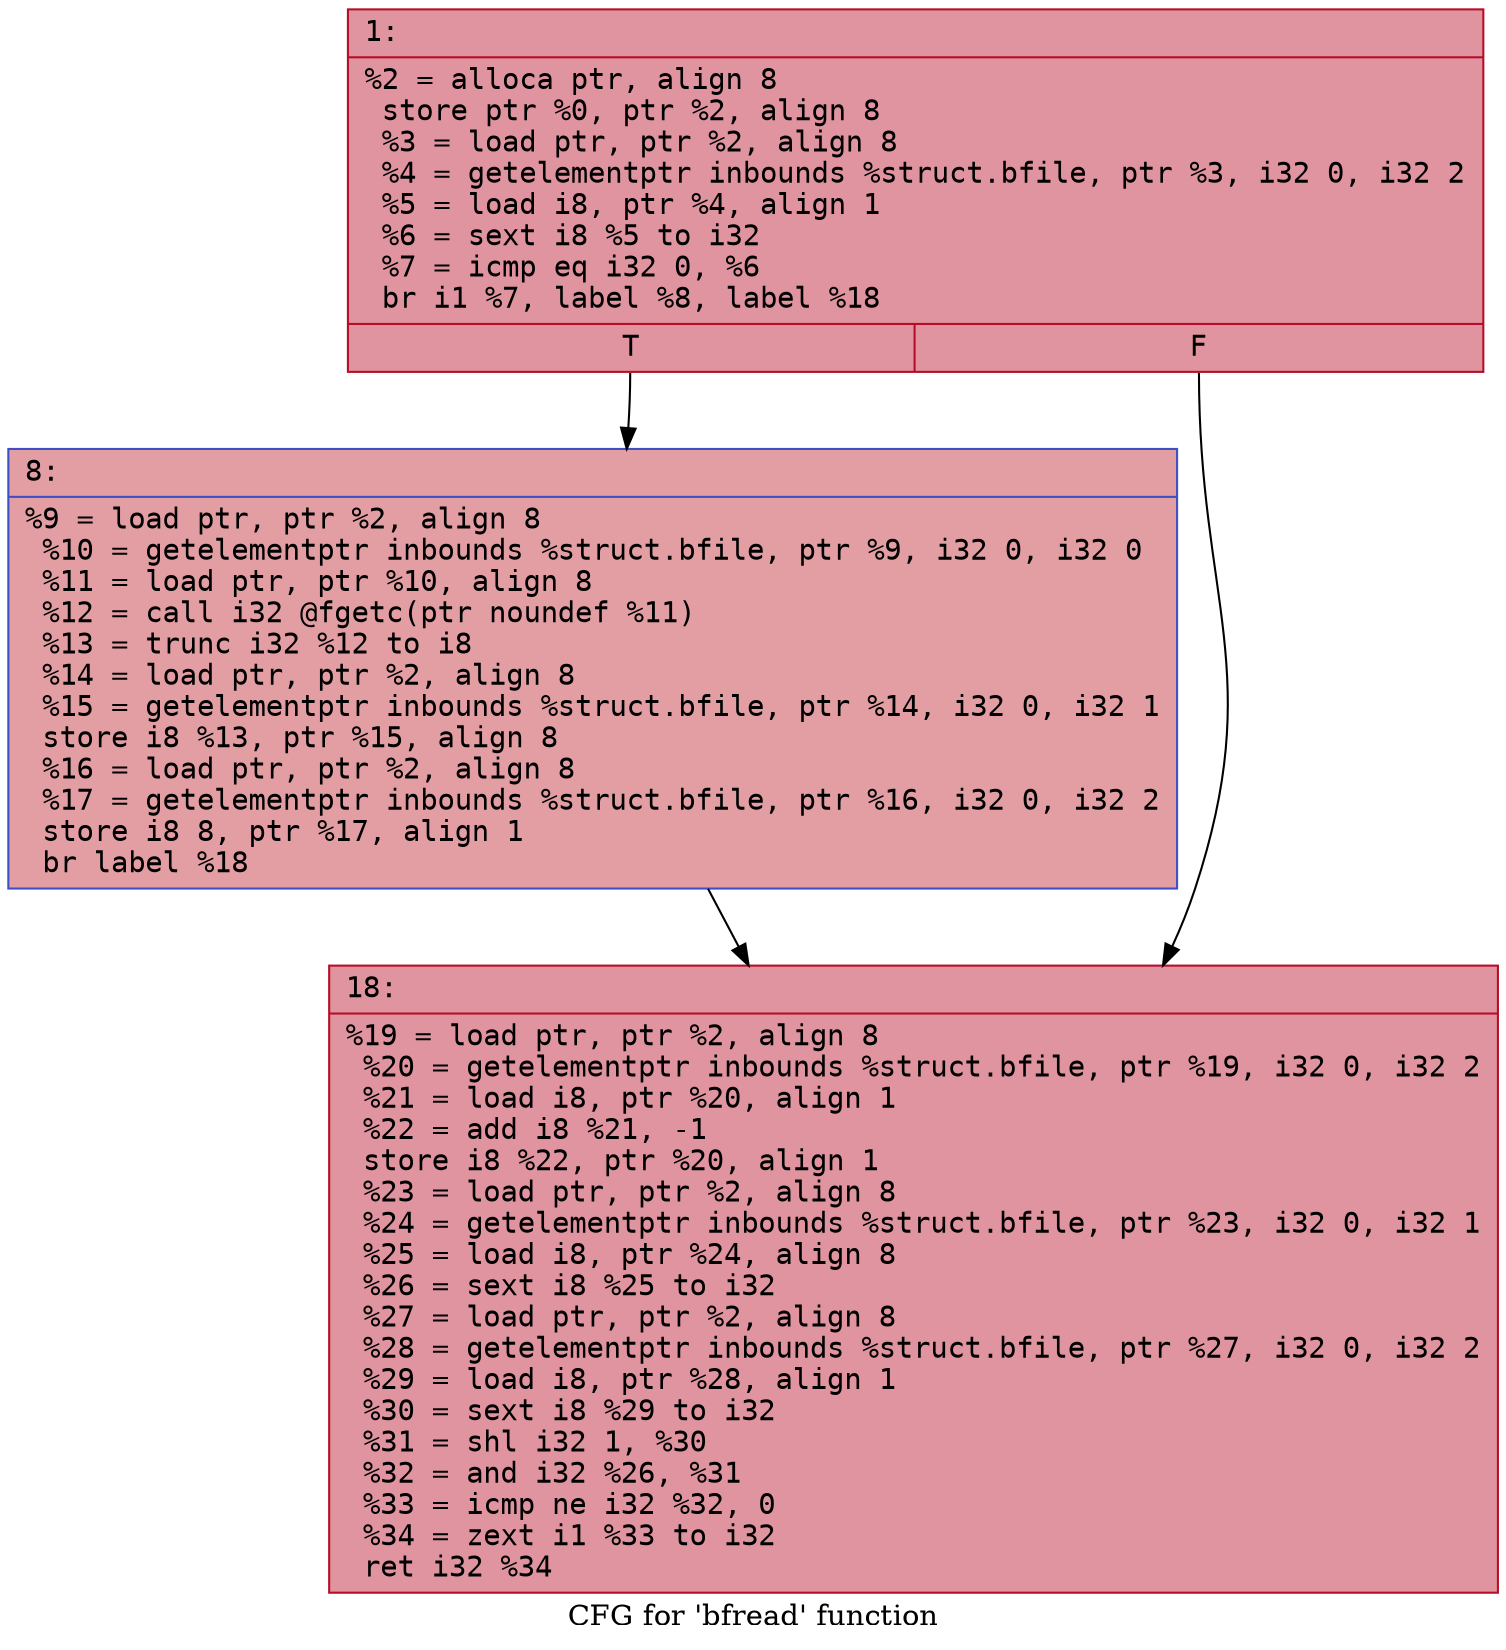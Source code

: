 digraph "CFG for 'bfread' function" {
	label="CFG for 'bfread' function";

	Node0x600001e2a1c0 [shape=record,color="#b70d28ff", style=filled, fillcolor="#b70d2870" fontname="Courier",label="{1:\l|  %2 = alloca ptr, align 8\l  store ptr %0, ptr %2, align 8\l  %3 = load ptr, ptr %2, align 8\l  %4 = getelementptr inbounds %struct.bfile, ptr %3, i32 0, i32 2\l  %5 = load i8, ptr %4, align 1\l  %6 = sext i8 %5 to i32\l  %7 = icmp eq i32 0, %6\l  br i1 %7, label %8, label %18\l|{<s0>T|<s1>F}}"];
	Node0x600001e2a1c0:s0 -> Node0x600001e2a210[tooltip="1 -> 8\nProbability 50.00%" ];
	Node0x600001e2a1c0:s1 -> Node0x600001e2a260[tooltip="1 -> 18\nProbability 50.00%" ];
	Node0x600001e2a210 [shape=record,color="#3d50c3ff", style=filled, fillcolor="#be242e70" fontname="Courier",label="{8:\l|  %9 = load ptr, ptr %2, align 8\l  %10 = getelementptr inbounds %struct.bfile, ptr %9, i32 0, i32 0\l  %11 = load ptr, ptr %10, align 8\l  %12 = call i32 @fgetc(ptr noundef %11)\l  %13 = trunc i32 %12 to i8\l  %14 = load ptr, ptr %2, align 8\l  %15 = getelementptr inbounds %struct.bfile, ptr %14, i32 0, i32 1\l  store i8 %13, ptr %15, align 8\l  %16 = load ptr, ptr %2, align 8\l  %17 = getelementptr inbounds %struct.bfile, ptr %16, i32 0, i32 2\l  store i8 8, ptr %17, align 1\l  br label %18\l}"];
	Node0x600001e2a210 -> Node0x600001e2a260[tooltip="8 -> 18\nProbability 100.00%" ];
	Node0x600001e2a260 [shape=record,color="#b70d28ff", style=filled, fillcolor="#b70d2870" fontname="Courier",label="{18:\l|  %19 = load ptr, ptr %2, align 8\l  %20 = getelementptr inbounds %struct.bfile, ptr %19, i32 0, i32 2\l  %21 = load i8, ptr %20, align 1\l  %22 = add i8 %21, -1\l  store i8 %22, ptr %20, align 1\l  %23 = load ptr, ptr %2, align 8\l  %24 = getelementptr inbounds %struct.bfile, ptr %23, i32 0, i32 1\l  %25 = load i8, ptr %24, align 8\l  %26 = sext i8 %25 to i32\l  %27 = load ptr, ptr %2, align 8\l  %28 = getelementptr inbounds %struct.bfile, ptr %27, i32 0, i32 2\l  %29 = load i8, ptr %28, align 1\l  %30 = sext i8 %29 to i32\l  %31 = shl i32 1, %30\l  %32 = and i32 %26, %31\l  %33 = icmp ne i32 %32, 0\l  %34 = zext i1 %33 to i32\l  ret i32 %34\l}"];
}
